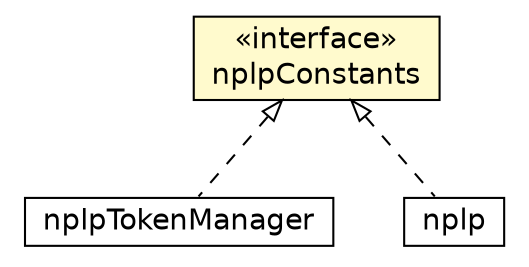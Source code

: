 #!/usr/local/bin/dot
#
# Class diagram 
# Generated by UMLGraph version R5_6_6-1-g9240c4 (http://www.umlgraph.org/)
#

digraph G {
	edge [fontname="Helvetica",fontsize=10,labelfontname="Helvetica",labelfontsize=10];
	node [fontname="Helvetica",fontsize=10,shape=plaintext];
	nodesep=0.25;
	ranksep=0.5;
	// npl.parser.nplpTokenManager
	c13114 [label=<<table title="npl.parser.nplpTokenManager" border="0" cellborder="1" cellspacing="0" cellpadding="2" port="p" href="./nplpTokenManager.html">
		<tr><td><table border="0" cellspacing="0" cellpadding="1">
<tr><td align="center" balign="center"> nplpTokenManager </td></tr>
		</table></td></tr>
		</table>>, URL="./nplpTokenManager.html", fontname="Helvetica", fontcolor="black", fontsize=14.0];
	// npl.parser.nplpConstants
	c13115 [label=<<table title="npl.parser.nplpConstants" border="0" cellborder="1" cellspacing="0" cellpadding="2" port="p" bgcolor="lemonChiffon" href="./nplpConstants.html">
		<tr><td><table border="0" cellspacing="0" cellpadding="1">
<tr><td align="center" balign="center"> &#171;interface&#187; </td></tr>
<tr><td align="center" balign="center"> nplpConstants </td></tr>
		</table></td></tr>
		</table>>, URL="./nplpConstants.html", fontname="Helvetica", fontcolor="black", fontsize=14.0];
	// npl.parser.nplp
	c13116 [label=<<table title="npl.parser.nplp" border="0" cellborder="1" cellspacing="0" cellpadding="2" port="p" href="./nplp.html">
		<tr><td><table border="0" cellspacing="0" cellpadding="1">
<tr><td align="center" balign="center"> nplp </td></tr>
		</table></td></tr>
		</table>>, URL="./nplp.html", fontname="Helvetica", fontcolor="black", fontsize=14.0];
	//npl.parser.nplpTokenManager implements npl.parser.nplpConstants
	c13115:p -> c13114:p [dir=back,arrowtail=empty,style=dashed];
	//npl.parser.nplp implements npl.parser.nplpConstants
	c13115:p -> c13116:p [dir=back,arrowtail=empty,style=dashed];
}

